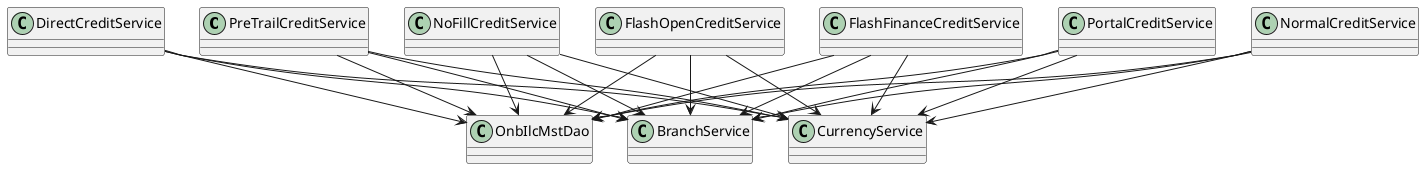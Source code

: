@startuml

class PreTrailCreditService {
}

class NoFillCreditService {
}

class FlashOpenCreditService {}

class FlashFinanceCreditService {}

class PortalCreditService {
}

class NormalCreditService {
}

class DirectCreditService {
}

class OnbIlcMstDao {
}

class BranchService {
}

class CurrencyService {
}

PortalCreditService --> OnbIlcMstDao
PreTrailCreditService --> OnbIlcMstDao
NormalCreditService --> OnbIlcMstDao
NoFillCreditService --> OnbIlcMstDao
FlashOpenCreditService --> OnbIlcMstDao
FlashFinanceCreditService --> OnbIlcMstDao
DirectCreditService --> OnbIlcMstDao
PortalCreditService --> BranchService
PreTrailCreditService --> BranchService
NormalCreditService --> BranchService
NoFillCreditService --> BranchService
FlashOpenCreditService --> BranchService
FlashFinanceCreditService --> BranchService
DirectCreditService --> BranchService
PortalCreditService --> CurrencyService
PreTrailCreditService --> CurrencyService
NormalCreditService --> CurrencyService
NoFillCreditService --> CurrencyService
FlashOpenCreditService --> CurrencyService
FlashFinanceCreditService --> CurrencyService
DirectCreditService --> CurrencyService


@enduml